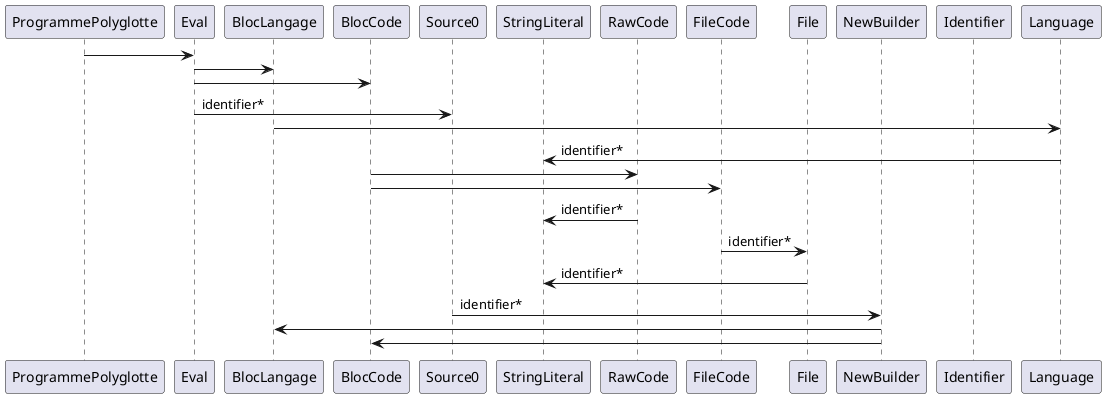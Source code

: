 @startuml
participant ProgrammePolyglotte
participant Eval
participant BlocLangage
participant BlocCode
participant Source0
participant StringLiteral
participant RawCode
participant FileCode
participant File
participant NewBuilder
participant Identifier
participant Language

ProgrammePolyglotte -> Eval : 
Eval -> BlocLangage : 
Eval -> BlocCode : 
Eval -> Source0 : identifier*
BlocLangage -> Language : 
Language -> StringLiteral : identifier*
BlocCode -> RawCode :
BlocCode -> FileCode :
RawCode -> StringLiteral : identifier*
FileCode -> File : identifier*
File -> StringLiteral : identifier*
Source0 -> NewBuilder : identifier*
NewBuilder -> BlocLangage : 
NewBuilder -> BlocCode : 
@enduml
